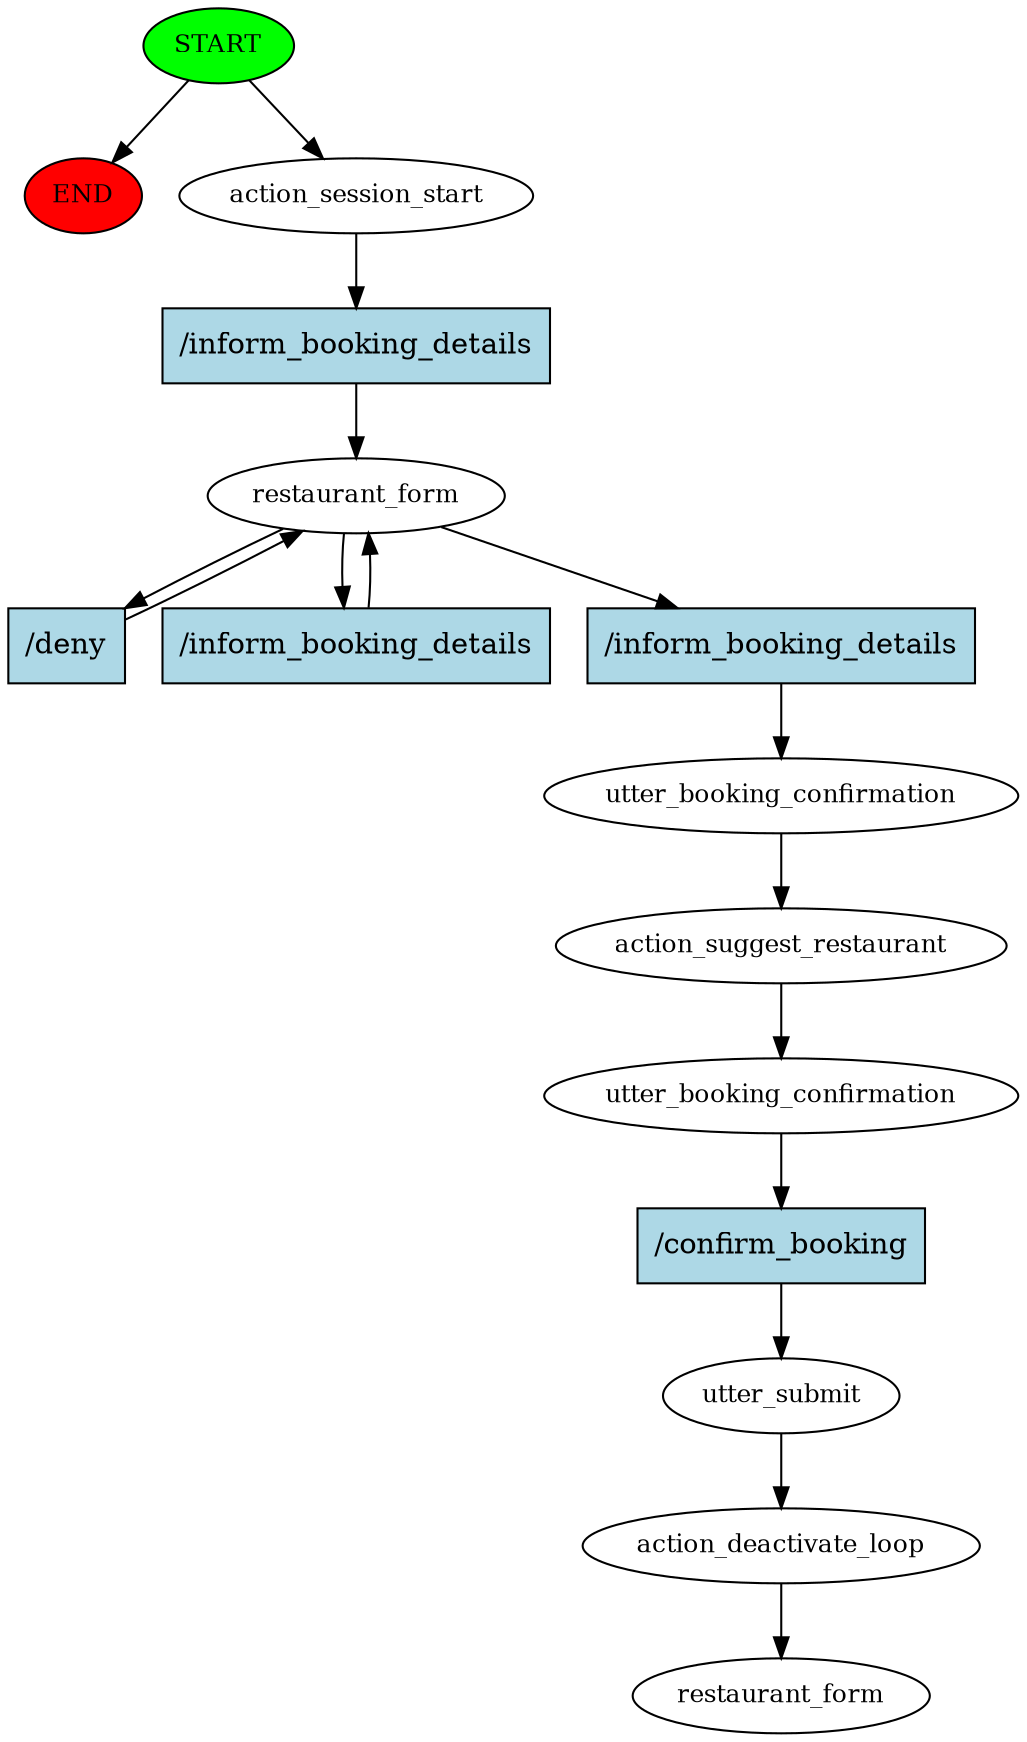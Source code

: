 digraph  {
0 [class="start active", fillcolor=green, fontsize=12, label=START, style=filled];
"-1" [class=end, fillcolor=red, fontsize=12, label=END, style=filled];
1 [class=active, fontsize=12, label=action_session_start];
2 [class=active, fontsize=12, label=restaurant_form];
5 [class=active, fontsize=12, label=utter_booking_confirmation];
6 [class=active, fontsize=12, label=action_suggest_restaurant];
7 [class=active, fontsize=12, label=utter_booking_confirmation];
8 [class=active, fontsize=12, label=utter_submit];
9 [class=active, fontsize=12, label=action_deactivate_loop];
10 [class="dashed active", fontsize=12, label=restaurant_form];
11 [class="intent active", fillcolor=lightblue, label="/inform_booking_details", shape=rect, style=filled];
12 [class="intent active", fillcolor=lightblue, label="/deny", shape=rect, style=filled];
13 [class="intent active", fillcolor=lightblue, label="/inform_booking_details", shape=rect, style=filled];
14 [class="intent active", fillcolor=lightblue, label="/inform_booking_details", shape=rect, style=filled];
15 [class="intent active", fillcolor=lightblue, label="/confirm_booking", shape=rect, style=filled];
0 -> "-1"  [class="", key=NONE, label=""];
0 -> 1  [class=active, key=NONE, label=""];
1 -> 11  [class=active, key=0];
2 -> 12  [class=active, key=0];
2 -> 13  [class=active, key=0];
2 -> 14  [class=active, key=0];
5 -> 6  [class=active, key=NONE, label=""];
6 -> 7  [class=active, key=NONE, label=""];
7 -> 15  [class=active, key=0];
8 -> 9  [class=active, key=NONE, label=""];
9 -> 10  [class=active, key=NONE, label=""];
11 -> 2  [class=active, key=0];
12 -> 2  [class=active, key=0];
13 -> 2  [class=active, key=0];
14 -> 5  [class=active, key=0];
15 -> 8  [class=active, key=0];
}
